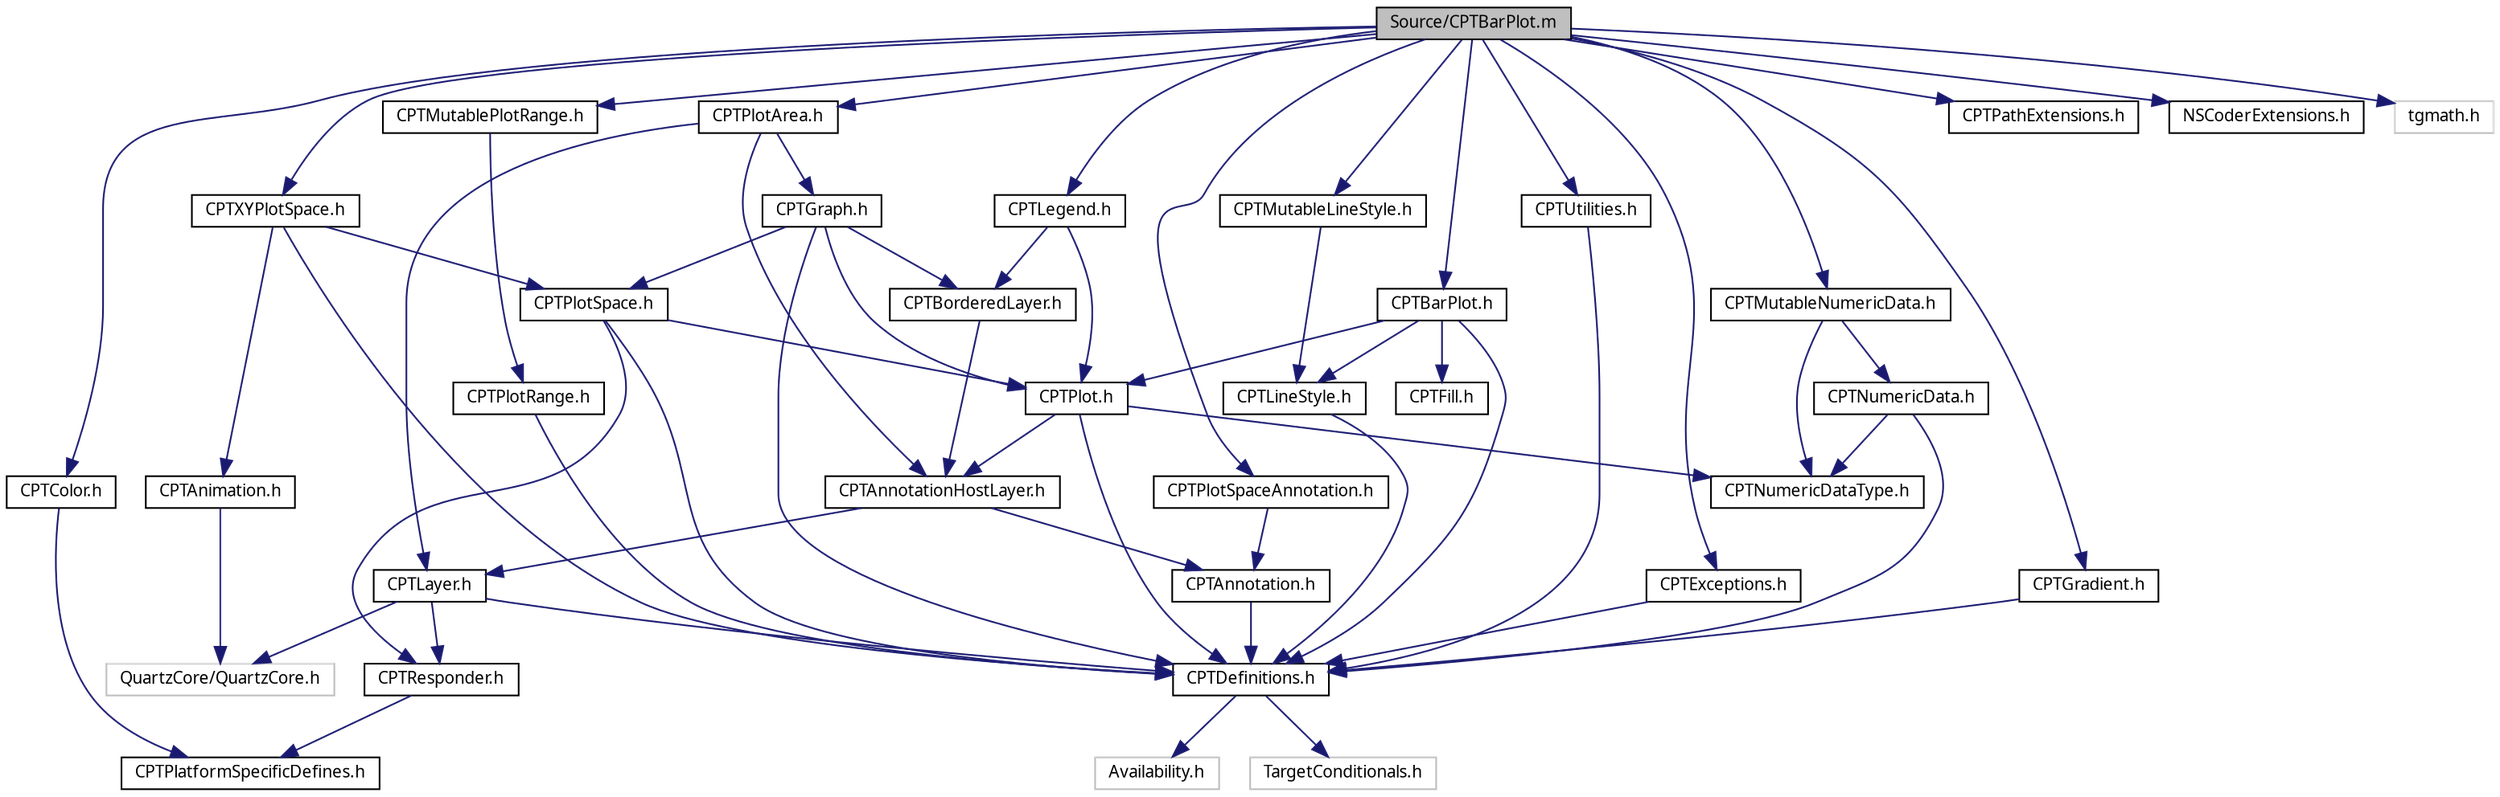 digraph "Source/CPTBarPlot.m"
{
 // LATEX_PDF_SIZE
  bgcolor="transparent";
  edge [fontname="Lucinda Grande",fontsize="10",labelfontname="Lucinda Grande",labelfontsize="10"];
  node [fontname="Lucinda Grande",fontsize="10",shape=record];
  Node1 [label="Source/CPTBarPlot.m",height=0.2,width=0.4,color="black", fillcolor="grey75", style="filled", fontcolor="black",tooltip=" "];
  Node1 -> Node2 [color="midnightblue",fontsize="10",style="solid",fontname="Lucinda Grande"];
  Node2 [label="CPTBarPlot.h",height=0.2,width=0.4,color="black",URL="$_c_p_t_bar_plot_8h.html",tooltip=" "];
  Node2 -> Node3 [color="midnightblue",fontsize="10",style="solid",fontname="Lucinda Grande"];
  Node3 [label="CPTDefinitions.h",height=0.2,width=0.4,color="black",URL="$_c_p_t_definitions_8h.html",tooltip=" "];
  Node3 -> Node4 [color="midnightblue",fontsize="10",style="solid",fontname="Lucinda Grande"];
  Node4 [label="TargetConditionals.h",height=0.2,width=0.4,color="grey75",tooltip=" "];
  Node3 -> Node5 [color="midnightblue",fontsize="10",style="solid",fontname="Lucinda Grande"];
  Node5 [label="Availability.h",height=0.2,width=0.4,color="grey75",tooltip=" "];
  Node2 -> Node6 [color="midnightblue",fontsize="10",style="solid",fontname="Lucinda Grande"];
  Node6 [label="CPTFill.h",height=0.2,width=0.4,color="black",URL="$_c_p_t_fill_8h.html",tooltip=" "];
  Node2 -> Node7 [color="midnightblue",fontsize="10",style="solid",fontname="Lucinda Grande"];
  Node7 [label="CPTLineStyle.h",height=0.2,width=0.4,color="black",URL="$_c_p_t_line_style_8h.html",tooltip=" "];
  Node7 -> Node3 [color="midnightblue",fontsize="10",style="solid",fontname="Lucinda Grande"];
  Node2 -> Node8 [color="midnightblue",fontsize="10",style="solid",fontname="Lucinda Grande"];
  Node8 [label="CPTPlot.h",height=0.2,width=0.4,color="black",URL="$_c_p_t_plot_8h.html",tooltip=" "];
  Node8 -> Node3 [color="midnightblue",fontsize="10",style="solid",fontname="Lucinda Grande"];
  Node8 -> Node9 [color="midnightblue",fontsize="10",style="solid",fontname="Lucinda Grande"];
  Node9 [label="CPTNumericDataType.h",height=0.2,width=0.4,color="black",URL="$_c_p_t_numeric_data_type_8h.html",tooltip=" "];
  Node8 -> Node10 [color="midnightblue",fontsize="10",style="solid",fontname="Lucinda Grande"];
  Node10 [label="CPTAnnotationHostLayer.h",height=0.2,width=0.4,color="black",URL="$_c_p_t_annotation_host_layer_8h.html",tooltip=" "];
  Node10 -> Node11 [color="midnightblue",fontsize="10",style="solid",fontname="Lucinda Grande"];
  Node11 [label="CPTLayer.h",height=0.2,width=0.4,color="black",URL="$_c_p_t_layer_8h.html",tooltip=" "];
  Node11 -> Node12 [color="midnightblue",fontsize="10",style="solid",fontname="Lucinda Grande"];
  Node12 [label="CPTResponder.h",height=0.2,width=0.4,color="black",URL="$_c_p_t_responder_8h.html",tooltip=" "];
  Node12 -> Node13 [color="midnightblue",fontsize="10",style="solid",fontname="Lucinda Grande"];
  Node13 [label="CPTPlatformSpecificDefines.h",height=0.2,width=0.4,color="black",URL="$_c_p_t_platform_specific_defines_8h.html",tooltip=" "];
  Node11 -> Node14 [color="midnightblue",fontsize="10",style="solid",fontname="Lucinda Grande"];
  Node14 [label="QuartzCore/QuartzCore.h",height=0.2,width=0.4,color="grey75",tooltip=" "];
  Node11 -> Node3 [color="midnightblue",fontsize="10",style="solid",fontname="Lucinda Grande"];
  Node10 -> Node15 [color="midnightblue",fontsize="10",style="solid",fontname="Lucinda Grande"];
  Node15 [label="CPTAnnotation.h",height=0.2,width=0.4,color="black",URL="$_c_p_t_annotation_8h.html",tooltip=" "];
  Node15 -> Node3 [color="midnightblue",fontsize="10",style="solid",fontname="Lucinda Grande"];
  Node1 -> Node16 [color="midnightblue",fontsize="10",style="solid",fontname="Lucinda Grande"];
  Node16 [label="CPTColor.h",height=0.2,width=0.4,color="black",URL="$_c_p_t_color_8h.html",tooltip=" "];
  Node16 -> Node13 [color="midnightblue",fontsize="10",style="solid",fontname="Lucinda Grande"];
  Node1 -> Node17 [color="midnightblue",fontsize="10",style="solid",fontname="Lucinda Grande"];
  Node17 [label="CPTExceptions.h",height=0.2,width=0.4,color="black",URL="$_c_p_t_exceptions_8h.html",tooltip=" "];
  Node17 -> Node3 [color="midnightblue",fontsize="10",style="solid",fontname="Lucinda Grande"];
  Node1 -> Node18 [color="midnightblue",fontsize="10",style="solid",fontname="Lucinda Grande"];
  Node18 [label="CPTGradient.h",height=0.2,width=0.4,color="black",URL="$_c_p_t_gradient_8h.html",tooltip=" "];
  Node18 -> Node3 [color="midnightblue",fontsize="10",style="solid",fontname="Lucinda Grande"];
  Node1 -> Node19 [color="midnightblue",fontsize="10",style="solid",fontname="Lucinda Grande"];
  Node19 [label="CPTLegend.h",height=0.2,width=0.4,color="black",URL="$_c_p_t_legend_8h.html",tooltip=" "];
  Node19 -> Node8 [color="midnightblue",fontsize="10",style="solid",fontname="Lucinda Grande"];
  Node19 -> Node20 [color="midnightblue",fontsize="10",style="solid",fontname="Lucinda Grande"];
  Node20 [label="CPTBorderedLayer.h",height=0.2,width=0.4,color="black",URL="$_c_p_t_bordered_layer_8h.html",tooltip=" "];
  Node20 -> Node10 [color="midnightblue",fontsize="10",style="solid",fontname="Lucinda Grande"];
  Node1 -> Node21 [color="midnightblue",fontsize="10",style="solid",fontname="Lucinda Grande"];
  Node21 [label="CPTMutableLineStyle.h",height=0.2,width=0.4,color="black",URL="$_c_p_t_mutable_line_style_8h.html",tooltip=" "];
  Node21 -> Node7 [color="midnightblue",fontsize="10",style="solid",fontname="Lucinda Grande"];
  Node1 -> Node22 [color="midnightblue",fontsize="10",style="solid",fontname="Lucinda Grande"];
  Node22 [label="CPTMutableNumericData.h",height=0.2,width=0.4,color="black",URL="$_c_p_t_mutable_numeric_data_8h.html",tooltip=" "];
  Node22 -> Node9 [color="midnightblue",fontsize="10",style="solid",fontname="Lucinda Grande"];
  Node22 -> Node23 [color="midnightblue",fontsize="10",style="solid",fontname="Lucinda Grande"];
  Node23 [label="CPTNumericData.h",height=0.2,width=0.4,color="black",URL="$_c_p_t_numeric_data_8h.html",tooltip=" "];
  Node23 -> Node9 [color="midnightblue",fontsize="10",style="solid",fontname="Lucinda Grande"];
  Node23 -> Node3 [color="midnightblue",fontsize="10",style="solid",fontname="Lucinda Grande"];
  Node1 -> Node24 [color="midnightblue",fontsize="10",style="solid",fontname="Lucinda Grande"];
  Node24 [label="CPTMutablePlotRange.h",height=0.2,width=0.4,color="black",URL="$_c_p_t_mutable_plot_range_8h.html",tooltip=" "];
  Node24 -> Node25 [color="midnightblue",fontsize="10",style="solid",fontname="Lucinda Grande"];
  Node25 [label="CPTPlotRange.h",height=0.2,width=0.4,color="black",URL="$_c_p_t_plot_range_8h.html",tooltip=" "];
  Node25 -> Node3 [color="midnightblue",fontsize="10",style="solid",fontname="Lucinda Grande"];
  Node1 -> Node26 [color="midnightblue",fontsize="10",style="solid",fontname="Lucinda Grande"];
  Node26 [label="CPTPathExtensions.h",height=0.2,width=0.4,color="black",URL="$_c_p_t_path_extensions_8h.html",tooltip=" "];
  Node1 -> Node27 [color="midnightblue",fontsize="10",style="solid",fontname="Lucinda Grande"];
  Node27 [label="CPTPlotArea.h",height=0.2,width=0.4,color="black",URL="$_c_p_t_plot_area_8h.html",tooltip=" "];
  Node27 -> Node28 [color="midnightblue",fontsize="10",style="solid",fontname="Lucinda Grande"];
  Node28 [label="CPTGraph.h",height=0.2,width=0.4,color="black",URL="$_c_p_t_graph_8h.html",tooltip=" "];
  Node28 -> Node20 [color="midnightblue",fontsize="10",style="solid",fontname="Lucinda Grande"];
  Node28 -> Node3 [color="midnightblue",fontsize="10",style="solid",fontname="Lucinda Grande"];
  Node28 -> Node8 [color="midnightblue",fontsize="10",style="solid",fontname="Lucinda Grande"];
  Node28 -> Node29 [color="midnightblue",fontsize="10",style="solid",fontname="Lucinda Grande"];
  Node29 [label="CPTPlotSpace.h",height=0.2,width=0.4,color="black",URL="$_c_p_t_plot_space_8h.html",tooltip=" "];
  Node29 -> Node8 [color="midnightblue",fontsize="10",style="solid",fontname="Lucinda Grande"];
  Node29 -> Node12 [color="midnightblue",fontsize="10",style="solid",fontname="Lucinda Grande"];
  Node29 -> Node3 [color="midnightblue",fontsize="10",style="solid",fontname="Lucinda Grande"];
  Node27 -> Node11 [color="midnightblue",fontsize="10",style="solid",fontname="Lucinda Grande"];
  Node27 -> Node10 [color="midnightblue",fontsize="10",style="solid",fontname="Lucinda Grande"];
  Node1 -> Node30 [color="midnightblue",fontsize="10",style="solid",fontname="Lucinda Grande"];
  Node30 [label="CPTPlotSpaceAnnotation.h",height=0.2,width=0.4,color="black",URL="$_c_p_t_plot_space_annotation_8h.html",tooltip=" "];
  Node30 -> Node15 [color="midnightblue",fontsize="10",style="solid",fontname="Lucinda Grande"];
  Node1 -> Node31 [color="midnightblue",fontsize="10",style="solid",fontname="Lucinda Grande"];
  Node31 [label="CPTUtilities.h",height=0.2,width=0.4,color="black",URL="$_c_p_t_utilities_8h.html",tooltip=" "];
  Node31 -> Node3 [color="midnightblue",fontsize="10",style="solid",fontname="Lucinda Grande"];
  Node1 -> Node32 [color="midnightblue",fontsize="10",style="solid",fontname="Lucinda Grande"];
  Node32 [label="CPTXYPlotSpace.h",height=0.2,width=0.4,color="black",URL="$_c_p_t_x_y_plot_space_8h.html",tooltip=" "];
  Node32 -> Node3 [color="midnightblue",fontsize="10",style="solid",fontname="Lucinda Grande"];
  Node32 -> Node29 [color="midnightblue",fontsize="10",style="solid",fontname="Lucinda Grande"];
  Node32 -> Node33 [color="midnightblue",fontsize="10",style="solid",fontname="Lucinda Grande"];
  Node33 [label="CPTAnimation.h",height=0.2,width=0.4,color="black",URL="$_c_p_t_animation_8h.html",tooltip=" "];
  Node33 -> Node14 [color="midnightblue",fontsize="10",style="solid",fontname="Lucinda Grande"];
  Node1 -> Node34 [color="midnightblue",fontsize="10",style="solid",fontname="Lucinda Grande"];
  Node34 [label="NSCoderExtensions.h",height=0.2,width=0.4,color="black",URL="$_n_s_coder_extensions_8h.html",tooltip=" "];
  Node1 -> Node35 [color="midnightblue",fontsize="10",style="solid",fontname="Lucinda Grande"];
  Node35 [label="tgmath.h",height=0.2,width=0.4,color="grey75",tooltip=" "];
}
